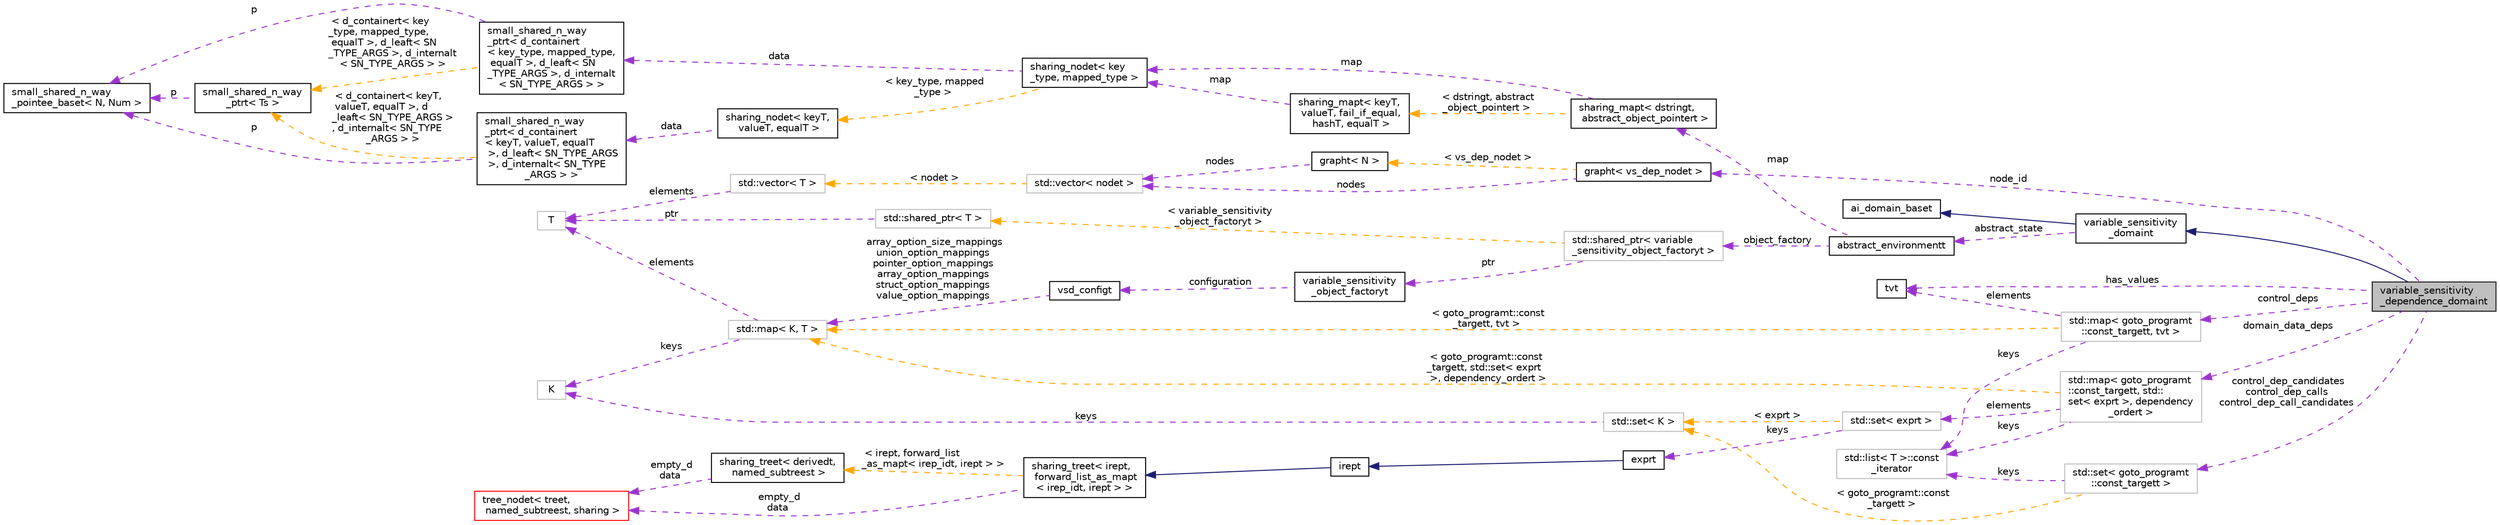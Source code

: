 digraph "variable_sensitivity_dependence_domaint"
{
 // LATEX_PDF_SIZE
  bgcolor="transparent";
  edge [fontname="Helvetica",fontsize="10",labelfontname="Helvetica",labelfontsize="10"];
  node [fontname="Helvetica",fontsize="10",shape=record];
  rankdir="LR";
  Node1 [label="variable_sensitivity\l_dependence_domaint",height=0.2,width=0.4,color="black", fillcolor="grey75", style="filled", fontcolor="black",tooltip=" "];
  Node2 -> Node1 [dir="back",color="midnightblue",fontsize="10",style="solid",fontname="Helvetica"];
  Node2 [label="variable_sensitivity\l_domaint",height=0.2,width=0.4,color="black",URL="$classvariable__sensitivity__domaint.html",tooltip=" "];
  Node3 -> Node2 [dir="back",color="midnightblue",fontsize="10",style="solid",fontname="Helvetica"];
  Node3 [label="ai_domain_baset",height=0.2,width=0.4,color="black",URL="$classai__domain__baset.html",tooltip="The interface offered by a domain, allows code to manipulate domains without knowing their exact type..."];
  Node4 -> Node2 [dir="back",color="darkorchid3",fontsize="10",style="dashed",label=" abstract_state" ,fontname="Helvetica"];
  Node4 [label="abstract_environmentt",height=0.2,width=0.4,color="black",URL="$classabstract__environmentt.html",tooltip=" "];
  Node5 -> Node4 [dir="back",color="darkorchid3",fontsize="10",style="dashed",label=" object_factory" ,fontname="Helvetica"];
  Node5 [label="std::shared_ptr\< variable\l_sensitivity_object_factoryt \>",height=0.2,width=0.4,color="grey75",tooltip=" "];
  Node6 -> Node5 [dir="back",color="darkorchid3",fontsize="10",style="dashed",label=" ptr" ,fontname="Helvetica"];
  Node6 [label="variable_sensitivity\l_object_factoryt",height=0.2,width=0.4,color="black",URL="$classvariable__sensitivity__object__factoryt.html",tooltip=" "];
  Node7 -> Node6 [dir="back",color="darkorchid3",fontsize="10",style="dashed",label=" configuration" ,fontname="Helvetica"];
  Node7 [label="vsd_configt",height=0.2,width=0.4,color="black",URL="$structvsd__configt.html",tooltip=" "];
  Node8 -> Node7 [dir="back",color="darkorchid3",fontsize="10",style="dashed",label=" array_option_size_mappings\nunion_option_mappings\npointer_option_mappings\narray_option_mappings\nstruct_option_mappings\nvalue_option_mappings" ,fontname="Helvetica"];
  Node8 [label="std::map\< K, T \>",height=0.2,width=0.4,color="grey75",tooltip="STL class."];
  Node9 -> Node8 [dir="back",color="darkorchid3",fontsize="10",style="dashed",label=" keys" ,fontname="Helvetica"];
  Node9 [label="K",height=0.2,width=0.4,color="grey75",tooltip=" "];
  Node10 -> Node8 [dir="back",color="darkorchid3",fontsize="10",style="dashed",label=" elements" ,fontname="Helvetica"];
  Node10 [label="T",height=0.2,width=0.4,color="grey75",tooltip=" "];
  Node11 -> Node5 [dir="back",color="orange",fontsize="10",style="dashed",label=" \< variable_sensitivity\l_object_factoryt \>" ,fontname="Helvetica"];
  Node11 [label="std::shared_ptr\< T \>",height=0.2,width=0.4,color="grey75",tooltip="STL class."];
  Node10 -> Node11 [dir="back",color="darkorchid3",fontsize="10",style="dashed",label=" ptr" ,fontname="Helvetica"];
  Node12 -> Node4 [dir="back",color="darkorchid3",fontsize="10",style="dashed",label=" map" ,fontname="Helvetica"];
  Node12 [label="sharing_mapt\< dstringt,\l abstract_object_pointert \>",height=0.2,width=0.4,color="black",URL="$classsharing__mapt.html",tooltip=" "];
  Node13 -> Node12 [dir="back",color="darkorchid3",fontsize="10",style="dashed",label=" map" ,fontname="Helvetica"];
  Node13 [label="sharing_nodet\< key\l_type, mapped_type \>",height=0.2,width=0.4,color="black",URL="$classsharing__nodet.html",tooltip=" "];
  Node14 -> Node13 [dir="back",color="darkorchid3",fontsize="10",style="dashed",label=" data" ,fontname="Helvetica"];
  Node14 [label="small_shared_n_way\l_ptrt\< d_containert\l\< key_type, mapped_type,\l equalT \>, d_leaft\< SN\l_TYPE_ARGS \>, d_internalt\l\< SN_TYPE_ARGS \> \>",height=0.2,width=0.4,color="black",URL="$classsmall__shared__n__way__ptrt.html",tooltip=" "];
  Node15 -> Node14 [dir="back",color="darkorchid3",fontsize="10",style="dashed",label=" p" ,fontname="Helvetica"];
  Node15 [label="small_shared_n_way\l_pointee_baset\< N, Num \>",height=0.2,width=0.4,color="black",URL="$classsmall__shared__n__way__pointee__baset.html",tooltip=" "];
  Node16 -> Node14 [dir="back",color="orange",fontsize="10",style="dashed",label=" \< d_containert\< key\l_type, mapped_type,\l equalT \>, d_leaft\< SN\l_TYPE_ARGS \>, d_internalt\l\< SN_TYPE_ARGS \> \>" ,fontname="Helvetica"];
  Node16 [label="small_shared_n_way\l_ptrt\< Ts \>",height=0.2,width=0.4,color="black",URL="$classsmall__shared__n__way__ptrt.html",tooltip="This class is similar to small_shared_ptrt and boost's intrusive_ptr."];
  Node15 -> Node16 [dir="back",color="darkorchid3",fontsize="10",style="dashed",label=" p" ,fontname="Helvetica"];
  Node17 -> Node13 [dir="back",color="orange",fontsize="10",style="dashed",label=" \< key_type, mapped\l_type \>" ,fontname="Helvetica"];
  Node17 [label="sharing_nodet\< keyT,\l valueT, equalT \>",height=0.2,width=0.4,color="black",URL="$classsharing__nodet.html",tooltip=" "];
  Node18 -> Node17 [dir="back",color="darkorchid3",fontsize="10",style="dashed",label=" data" ,fontname="Helvetica"];
  Node18 [label="small_shared_n_way\l_ptrt\< d_containert\l\< keyT, valueT, equalT\l \>, d_leaft\< SN_TYPE_ARGS\l \>, d_internalt\< SN_TYPE\l_ARGS \> \>",height=0.2,width=0.4,color="black",URL="$classsmall__shared__n__way__ptrt.html",tooltip=" "];
  Node15 -> Node18 [dir="back",color="darkorchid3",fontsize="10",style="dashed",label=" p" ,fontname="Helvetica"];
  Node16 -> Node18 [dir="back",color="orange",fontsize="10",style="dashed",label=" \< d_containert\< keyT,\l valueT, equalT \>, d\l_leaft\< SN_TYPE_ARGS \>\l, d_internalt\< SN_TYPE\l_ARGS \> \>" ,fontname="Helvetica"];
  Node19 -> Node12 [dir="back",color="orange",fontsize="10",style="dashed",label=" \< dstringt, abstract\l_object_pointert \>" ,fontname="Helvetica"];
  Node19 [label="sharing_mapt\< keyT,\l valueT, fail_if_equal,\l hashT, equalT \>",height=0.2,width=0.4,color="black",URL="$classsharing__mapt.html",tooltip="A map implemented as a tree where subtrees can be shared between different maps."];
  Node13 -> Node19 [dir="back",color="darkorchid3",fontsize="10",style="dashed",label=" map" ,fontname="Helvetica"];
  Node20 -> Node1 [dir="back",color="darkorchid3",fontsize="10",style="dashed",label=" control_deps" ,fontname="Helvetica"];
  Node20 [label="std::map\< goto_programt\l::const_targett, tvt \>",height=0.2,width=0.4,color="grey75",tooltip=" "];
  Node21 -> Node20 [dir="back",color="darkorchid3",fontsize="10",style="dashed",label=" elements" ,fontname="Helvetica"];
  Node21 [label="tvt",height=0.2,width=0.4,color="black",URL="$classtvt.html",tooltip=" "];
  Node22 -> Node20 [dir="back",color="darkorchid3",fontsize="10",style="dashed",label=" keys" ,fontname="Helvetica"];
  Node22 [label="std::list\< T \>::const\l_iterator",height=0.2,width=0.4,color="grey75",tooltip="STL iterator class."];
  Node8 -> Node20 [dir="back",color="orange",fontsize="10",style="dashed",label=" \< goto_programt::const\l_targett, tvt \>" ,fontname="Helvetica"];
  Node23 -> Node1 [dir="back",color="darkorchid3",fontsize="10",style="dashed",label=" node_id" ,fontname="Helvetica"];
  Node23 [label="grapht\< vs_dep_nodet \>",height=0.2,width=0.4,color="black",URL="$classgrapht.html",tooltip=" "];
  Node24 -> Node23 [dir="back",color="darkorchid3",fontsize="10",style="dashed",label=" nodes" ,fontname="Helvetica"];
  Node24 [label="std::vector\< nodet \>",height=0.2,width=0.4,color="grey75",tooltip=" "];
  Node25 -> Node24 [dir="back",color="orange",fontsize="10",style="dashed",label=" \< nodet \>" ,fontname="Helvetica"];
  Node25 [label="std::vector\< T \>",height=0.2,width=0.4,color="grey75",tooltip="STL class."];
  Node10 -> Node25 [dir="back",color="darkorchid3",fontsize="10",style="dashed",label=" elements" ,fontname="Helvetica"];
  Node26 -> Node23 [dir="back",color="orange",fontsize="10",style="dashed",label=" \< vs_dep_nodet \>" ,fontname="Helvetica"];
  Node26 [label="grapht\< N \>",height=0.2,width=0.4,color="black",URL="$classgrapht.html",tooltip="A generic directed graph with a parametric node type."];
  Node24 -> Node26 [dir="back",color="darkorchid3",fontsize="10",style="dashed",label=" nodes" ,fontname="Helvetica"];
  Node27 -> Node1 [dir="back",color="darkorchid3",fontsize="10",style="dashed",label=" control_dep_candidates\ncontrol_dep_calls\ncontrol_dep_call_candidates" ,fontname="Helvetica"];
  Node27 [label="std::set\< goto_programt\l::const_targett \>",height=0.2,width=0.4,color="grey75",tooltip=" "];
  Node22 -> Node27 [dir="back",color="darkorchid3",fontsize="10",style="dashed",label=" keys" ,fontname="Helvetica"];
  Node28 -> Node27 [dir="back",color="orange",fontsize="10",style="dashed",label=" \< goto_programt::const\l_targett \>" ,fontname="Helvetica"];
  Node28 [label="std::set\< K \>",height=0.2,width=0.4,color="grey75",tooltip="STL class."];
  Node9 -> Node28 [dir="back",color="darkorchid3",fontsize="10",style="dashed",label=" keys" ,fontname="Helvetica"];
  Node29 -> Node1 [dir="back",color="darkorchid3",fontsize="10",style="dashed",label=" domain_data_deps" ,fontname="Helvetica"];
  Node29 [label="std::map\< goto_programt\l::const_targett, std::\lset\< exprt \>, dependency\l_ordert \>",height=0.2,width=0.4,color="grey75",tooltip=" "];
  Node30 -> Node29 [dir="back",color="darkorchid3",fontsize="10",style="dashed",label=" elements" ,fontname="Helvetica"];
  Node30 [label="std::set\< exprt \>",height=0.2,width=0.4,color="grey75",tooltip=" "];
  Node31 -> Node30 [dir="back",color="darkorchid3",fontsize="10",style="dashed",label=" keys" ,fontname="Helvetica"];
  Node31 [label="exprt",height=0.2,width=0.4,color="black",URL="$classexprt.html",tooltip="Base class for all expressions."];
  Node32 -> Node31 [dir="back",color="midnightblue",fontsize="10",style="solid",fontname="Helvetica"];
  Node32 [label="irept",height=0.2,width=0.4,color="black",URL="$classirept.html",tooltip="There are a large number of kinds of tree structured or tree-like data in CPROVER."];
  Node33 -> Node32 [dir="back",color="midnightblue",fontsize="10",style="solid",fontname="Helvetica"];
  Node33 [label="sharing_treet\< irept,\l forward_list_as_mapt\l\< irep_idt, irept \> \>",height=0.2,width=0.4,color="black",URL="$classsharing__treet.html",tooltip=" "];
  Node34 -> Node33 [dir="back",color="darkorchid3",fontsize="10",style="dashed",label=" empty_d\ndata" ,fontname="Helvetica"];
  Node34 [label="tree_nodet\< treet,\l named_subtreest, sharing \>",height=0.2,width=0.4,color="red",URL="$classtree__nodet.html",tooltip="A node with data in a tree, it contains:"];
  Node38 -> Node33 [dir="back",color="orange",fontsize="10",style="dashed",label=" \< irept, forward_list\l_as_mapt\< irep_idt, irept \> \>" ,fontname="Helvetica"];
  Node38 [label="sharing_treet\< derivedt,\l named_subtreest \>",height=0.2,width=0.4,color="black",URL="$classsharing__treet.html",tooltip="Base class for tree-like data structures with sharing."];
  Node34 -> Node38 [dir="back",color="darkorchid3",fontsize="10",style="dashed",label=" empty_d\ndata" ,fontname="Helvetica"];
  Node28 -> Node30 [dir="back",color="orange",fontsize="10",style="dashed",label=" \< exprt \>" ,fontname="Helvetica"];
  Node22 -> Node29 [dir="back",color="darkorchid3",fontsize="10",style="dashed",label=" keys" ,fontname="Helvetica"];
  Node8 -> Node29 [dir="back",color="orange",fontsize="10",style="dashed",label=" \< goto_programt::const\l_targett, std::set\< exprt\l \>, dependency_ordert \>" ,fontname="Helvetica"];
  Node21 -> Node1 [dir="back",color="darkorchid3",fontsize="10",style="dashed",label=" has_values" ,fontname="Helvetica"];
}
